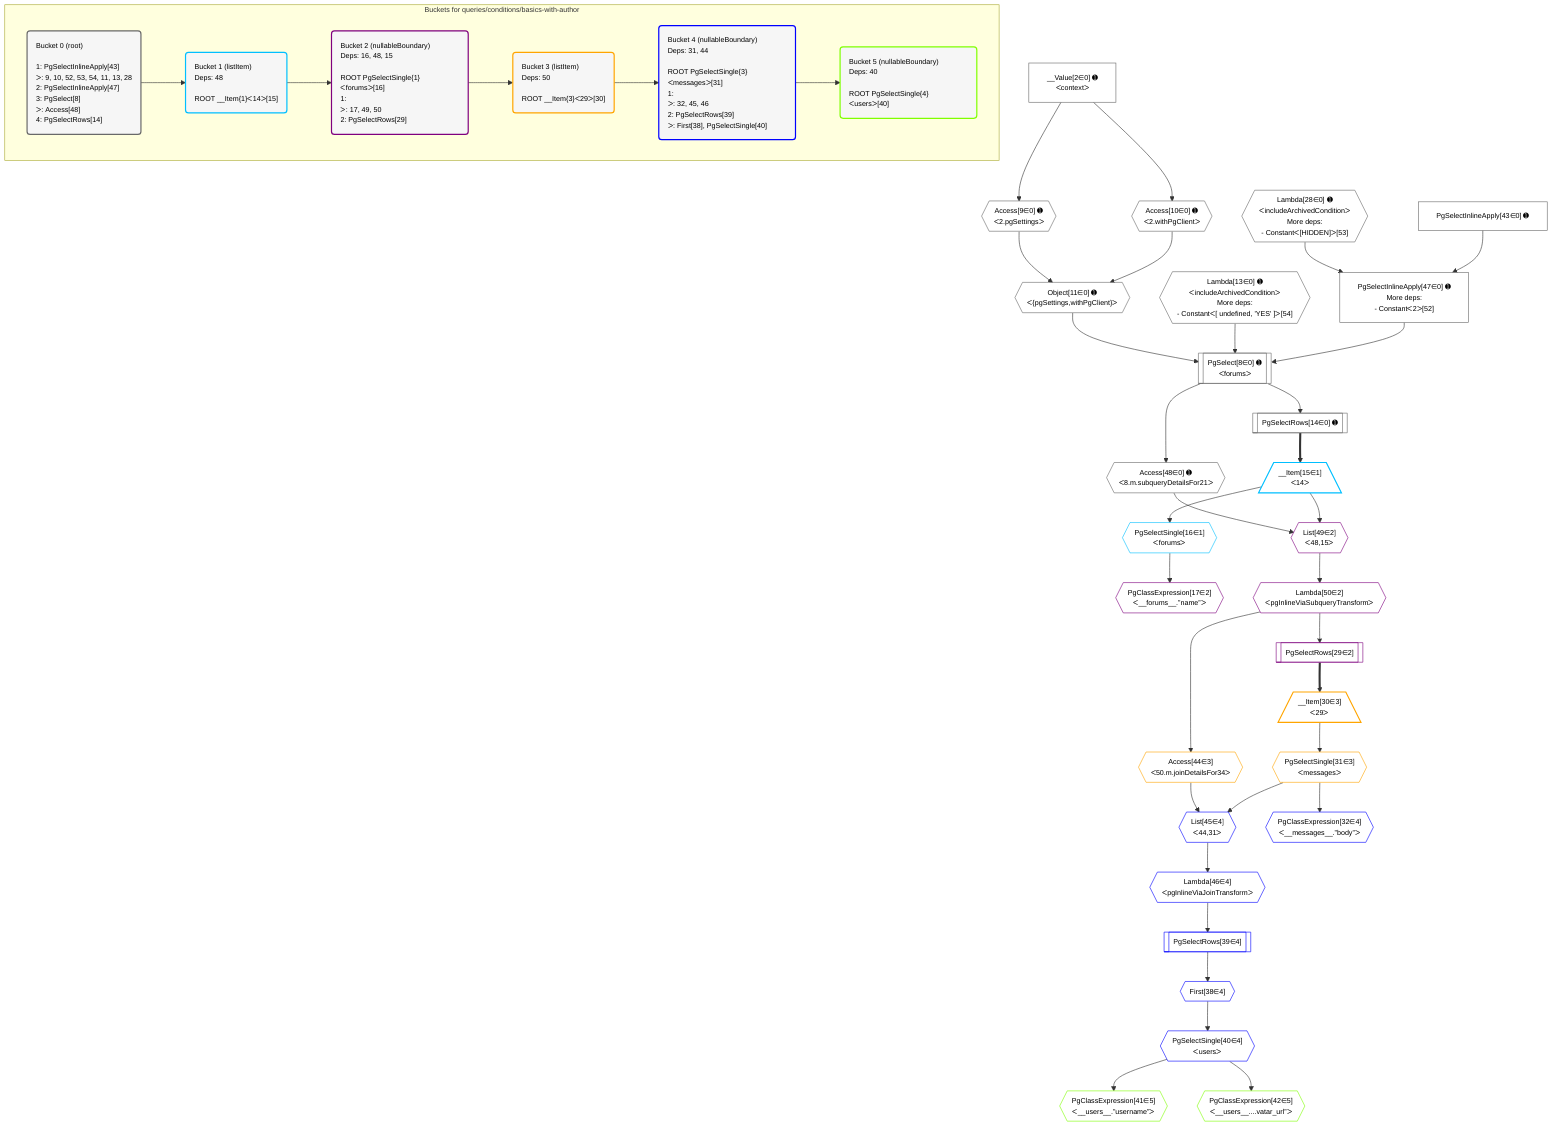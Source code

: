 %%{init: {'themeVariables': { 'fontSize': '12px'}}}%%
graph TD
    classDef path fill:#eee,stroke:#000,color:#000
    classDef plan fill:#fff,stroke-width:1px,color:#000
    classDef itemplan fill:#fff,stroke-width:2px,color:#000
    classDef unbatchedplan fill:#dff,stroke-width:1px,color:#000
    classDef sideeffectplan fill:#fcc,stroke-width:2px,color:#000
    classDef bucket fill:#f6f6f6,color:#000,stroke-width:2px,text-align:left

    subgraph "Buckets for queries/conditions/basics-with-author"
    Bucket0("Bucket 0 (root)<br /><br />1: PgSelectInlineApply[43]<br />ᐳ: 9, 10, 52, 53, 54, 11, 13, 28<br />2: PgSelectInlineApply[47]<br />3: PgSelect[8]<br />ᐳ: Access[48]<br />4: PgSelectRows[14]"):::bucket
    Bucket1("Bucket 1 (listItem)<br />Deps: 48<br /><br />ROOT __Item{1}ᐸ14ᐳ[15]"):::bucket
    Bucket2("Bucket 2 (nullableBoundary)<br />Deps: 16, 48, 15<br /><br />ROOT PgSelectSingle{1}ᐸforumsᐳ[16]<br />1: <br />ᐳ: 17, 49, 50<br />2: PgSelectRows[29]"):::bucket
    Bucket3("Bucket 3 (listItem)<br />Deps: 50<br /><br />ROOT __Item{3}ᐸ29ᐳ[30]"):::bucket
    Bucket4("Bucket 4 (nullableBoundary)<br />Deps: 31, 44<br /><br />ROOT PgSelectSingle{3}ᐸmessagesᐳ[31]<br />1: <br />ᐳ: 32, 45, 46<br />2: PgSelectRows[39]<br />ᐳ: First[38], PgSelectSingle[40]"):::bucket
    Bucket5("Bucket 5 (nullableBoundary)<br />Deps: 40<br /><br />ROOT PgSelectSingle{4}ᐸusersᐳ[40]"):::bucket
    end
    Bucket0 --> Bucket1
    Bucket1 --> Bucket2
    Bucket2 --> Bucket3
    Bucket3 --> Bucket4
    Bucket4 --> Bucket5

    %% plan dependencies
    PgSelect8[["PgSelect[8∈0] ➊<br />ᐸforumsᐳ"]]:::plan
    Object11{{"Object[11∈0] ➊<br />ᐸ{pgSettings,withPgClient}ᐳ"}}:::plan
    Lambda13{{"Lambda[13∈0] ➊<br />ᐸincludeArchivedConditionᐳ<br />More deps:<br />- Constantᐸ[ undefined, 'YES' ]ᐳ[54]"}}:::plan
    PgSelectInlineApply47["PgSelectInlineApply[47∈0] ➊<br />More deps:<br />- Constantᐸ2ᐳ[52]"]:::plan
    Object11 & Lambda13 & PgSelectInlineApply47 --> PgSelect8
    Lambda28{{"Lambda[28∈0] ➊<br />ᐸincludeArchivedConditionᐳ<br />More deps:<br />- Constantᐸ[HIDDEN]ᐳ[53]"}}:::plan
    PgSelectInlineApply43["PgSelectInlineApply[43∈0] ➊"]:::plan
    Lambda28 & PgSelectInlineApply43 --> PgSelectInlineApply47
    Access9{{"Access[9∈0] ➊<br />ᐸ2.pgSettingsᐳ"}}:::plan
    Access10{{"Access[10∈0] ➊<br />ᐸ2.withPgClientᐳ"}}:::plan
    Access9 & Access10 --> Object11
    __Value2["__Value[2∈0] ➊<br />ᐸcontextᐳ"]:::plan
    __Value2 --> Access9
    __Value2 --> Access10
    PgSelectRows14[["PgSelectRows[14∈0] ➊"]]:::plan
    PgSelect8 --> PgSelectRows14
    Access48{{"Access[48∈0] ➊<br />ᐸ8.m.subqueryDetailsFor21ᐳ"}}:::plan
    PgSelect8 --> Access48
    __Item15[/"__Item[15∈1]<br />ᐸ14ᐳ"\]:::itemplan
    PgSelectRows14 ==> __Item15
    PgSelectSingle16{{"PgSelectSingle[16∈1]<br />ᐸforumsᐳ"}}:::plan
    __Item15 --> PgSelectSingle16
    List49{{"List[49∈2]<br />ᐸ48,15ᐳ"}}:::plan
    Access48 & __Item15 --> List49
    PgClassExpression17{{"PgClassExpression[17∈2]<br />ᐸ__forums__.”name”ᐳ"}}:::plan
    PgSelectSingle16 --> PgClassExpression17
    PgSelectRows29[["PgSelectRows[29∈2]"]]:::plan
    Lambda50{{"Lambda[50∈2]<br />ᐸpgInlineViaSubqueryTransformᐳ"}}:::plan
    Lambda50 --> PgSelectRows29
    List49 --> Lambda50
    __Item30[/"__Item[30∈3]<br />ᐸ29ᐳ"\]:::itemplan
    PgSelectRows29 ==> __Item30
    PgSelectSingle31{{"PgSelectSingle[31∈3]<br />ᐸmessagesᐳ"}}:::plan
    __Item30 --> PgSelectSingle31
    Access44{{"Access[44∈3]<br />ᐸ50.m.joinDetailsFor34ᐳ"}}:::plan
    Lambda50 --> Access44
    List45{{"List[45∈4]<br />ᐸ44,31ᐳ"}}:::plan
    Access44 & PgSelectSingle31 --> List45
    PgClassExpression32{{"PgClassExpression[32∈4]<br />ᐸ__messages__.”body”ᐳ"}}:::plan
    PgSelectSingle31 --> PgClassExpression32
    First38{{"First[38∈4]"}}:::plan
    PgSelectRows39[["PgSelectRows[39∈4]"]]:::plan
    PgSelectRows39 --> First38
    Lambda46{{"Lambda[46∈4]<br />ᐸpgInlineViaJoinTransformᐳ"}}:::plan
    Lambda46 --> PgSelectRows39
    PgSelectSingle40{{"PgSelectSingle[40∈4]<br />ᐸusersᐳ"}}:::plan
    First38 --> PgSelectSingle40
    List45 --> Lambda46
    PgClassExpression41{{"PgClassExpression[41∈5]<br />ᐸ__users__.”username”ᐳ"}}:::plan
    PgSelectSingle40 --> PgClassExpression41
    PgClassExpression42{{"PgClassExpression[42∈5]<br />ᐸ__users__....vatar_url”ᐳ"}}:::plan
    PgSelectSingle40 --> PgClassExpression42

    %% define steps
    classDef bucket0 stroke:#696969
    class Bucket0,__Value2,PgSelect8,Access9,Access10,Object11,Lambda13,PgSelectRows14,Lambda28,PgSelectInlineApply43,PgSelectInlineApply47,Access48 bucket0
    classDef bucket1 stroke:#00bfff
    class Bucket1,__Item15,PgSelectSingle16 bucket1
    classDef bucket2 stroke:#7f007f
    class Bucket2,PgClassExpression17,PgSelectRows29,List49,Lambda50 bucket2
    classDef bucket3 stroke:#ffa500
    class Bucket3,__Item30,PgSelectSingle31,Access44 bucket3
    classDef bucket4 stroke:#0000ff
    class Bucket4,PgClassExpression32,First38,PgSelectRows39,PgSelectSingle40,List45,Lambda46 bucket4
    classDef bucket5 stroke:#7fff00
    class Bucket5,PgClassExpression41,PgClassExpression42 bucket5